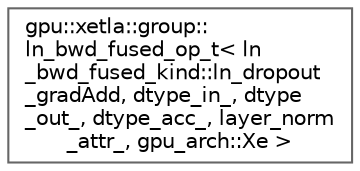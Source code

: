 digraph "Graphical Class Hierarchy"
{
 // LATEX_PDF_SIZE
  bgcolor="transparent";
  edge [fontname=Helvetica,fontsize=10,labelfontname=Helvetica,labelfontsize=10];
  node [fontname=Helvetica,fontsize=10,shape=box,height=0.2,width=0.4];
  rankdir="LR";
  Node0 [id="Node000000",label="gpu::xetla::group::\lln_bwd_fused_op_t\< ln\l_bwd_fused_kind::ln_dropout\l_gradAdd, dtype_in_, dtype\l_out_, dtype_acc_, layer_norm\l_attr_, gpu_arch::Xe \>",height=0.2,width=0.4,color="grey40", fillcolor="white", style="filled",URL="$structgpu_1_1xetla_1_1group_1_1ln__bwd__fused__op__t_3_01ln__bwd__fused__kind_1_1ln__dropout__gra92c7b1e7d0db3d047617e99aa09b9df.html",tooltip=" "];
}
